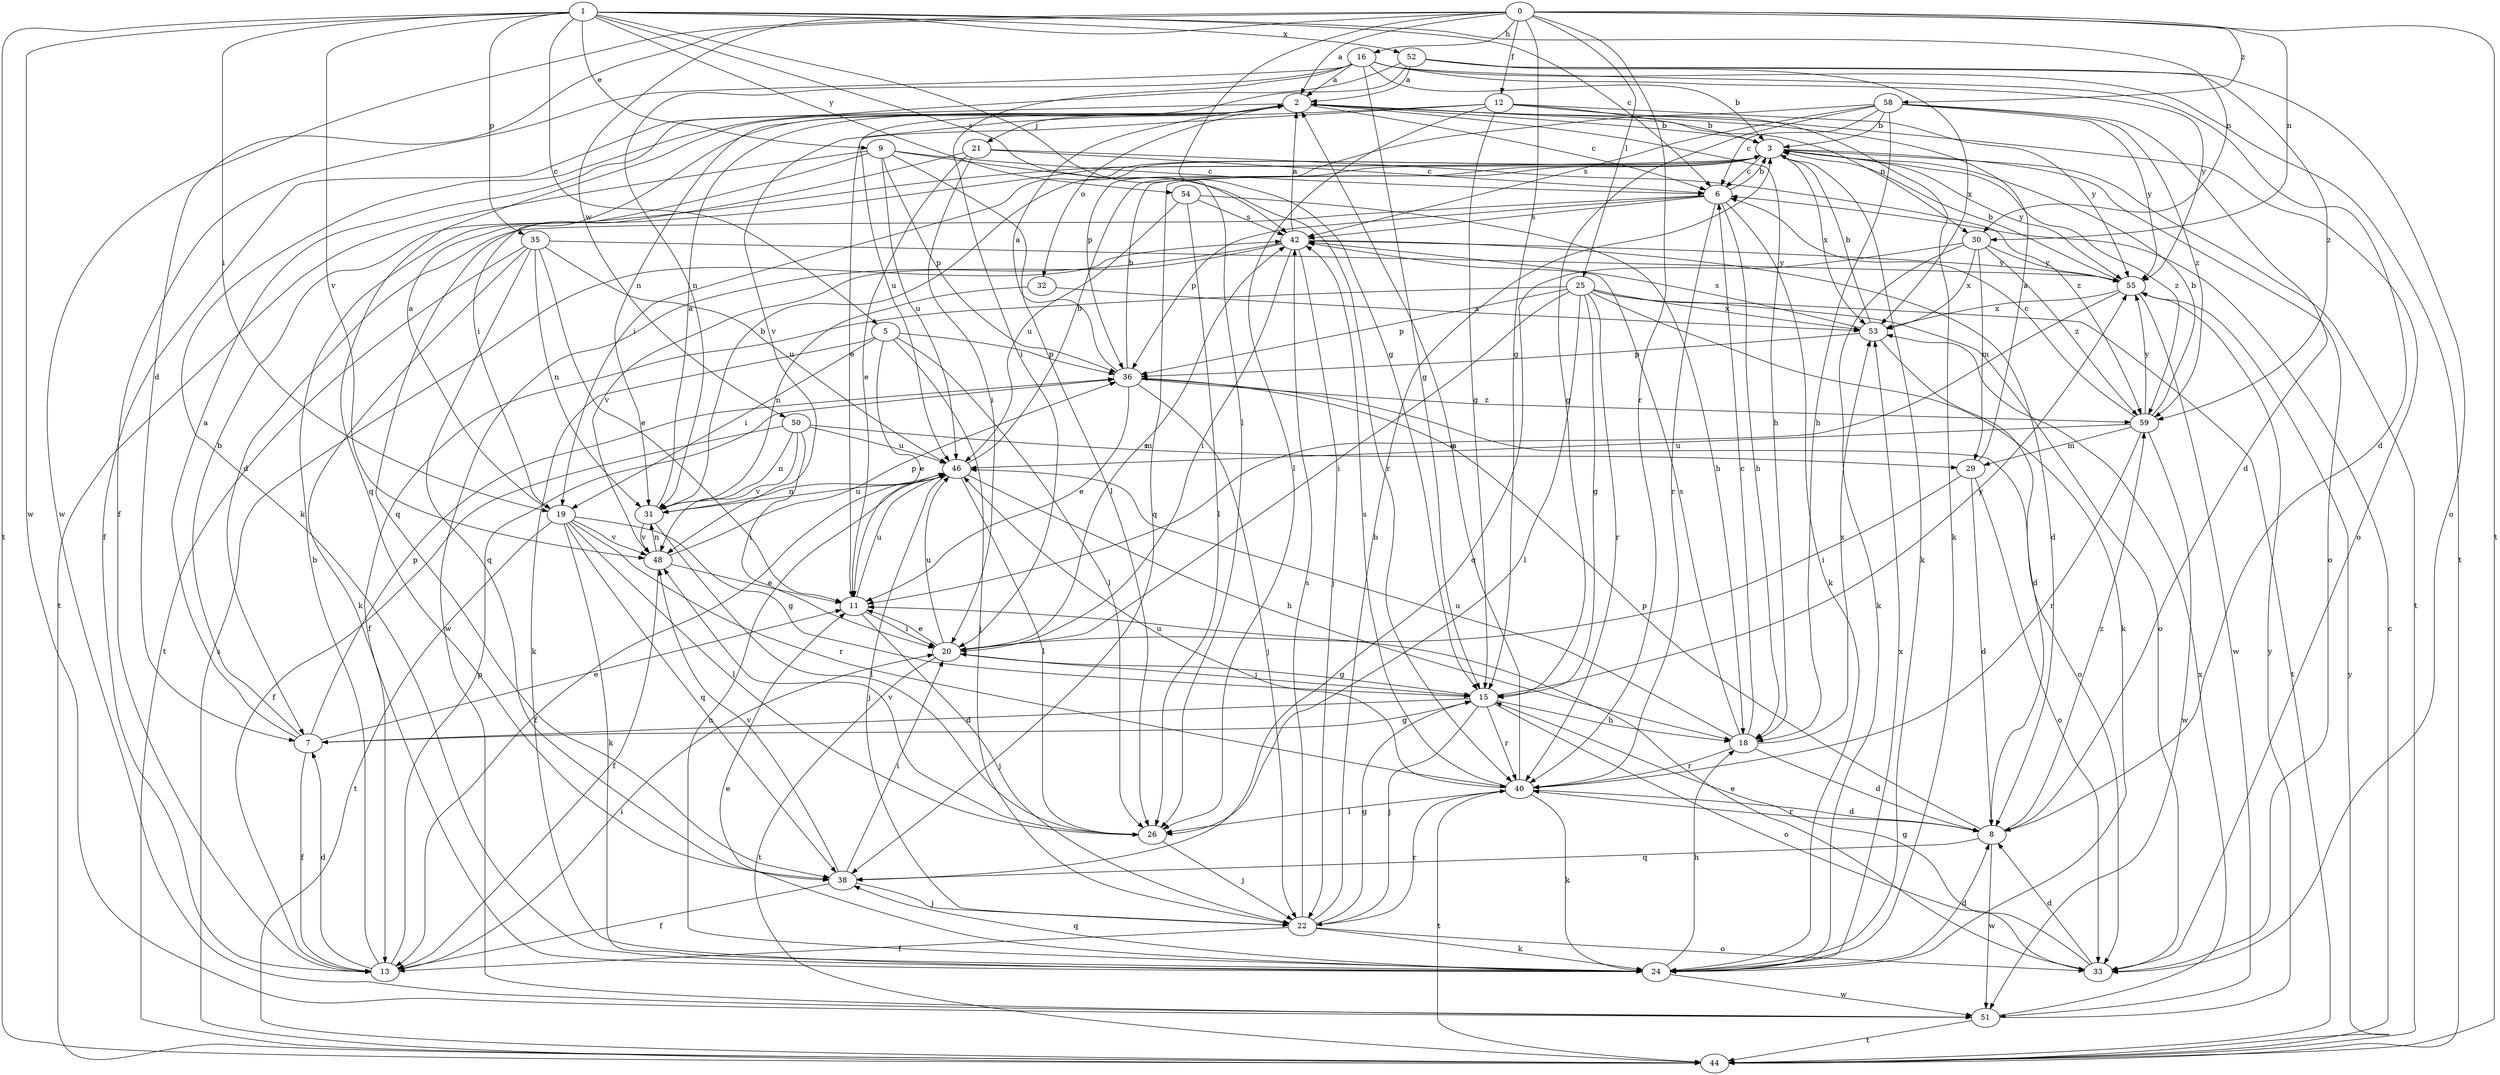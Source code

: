 strict digraph  {
0;
1;
2;
3;
5;
6;
7;
8;
9;
11;
12;
13;
15;
16;
18;
19;
20;
21;
22;
24;
25;
26;
29;
30;
31;
32;
33;
35;
36;
38;
40;
42;
44;
46;
48;
50;
51;
52;
53;
54;
55;
58;
59;
0 -> 2  [label=a];
0 -> 7  [label=d];
0 -> 12  [label=f];
0 -> 15  [label=g];
0 -> 16  [label=h];
0 -> 25  [label=l];
0 -> 26  [label=l];
0 -> 30  [label=n];
0 -> 40  [label=r];
0 -> 44  [label=t];
0 -> 50  [label=w];
0 -> 51  [label=w];
0 -> 58  [label=z];
1 -> 5  [label=c];
1 -> 6  [label=c];
1 -> 9  [label=e];
1 -> 15  [label=g];
1 -> 19  [label=i];
1 -> 30  [label=n];
1 -> 35  [label=p];
1 -> 42  [label=s];
1 -> 44  [label=t];
1 -> 48  [label=v];
1 -> 51  [label=w];
1 -> 52  [label=x];
1 -> 54  [label=y];
2 -> 3  [label=b];
2 -> 6  [label=c];
2 -> 13  [label=f];
2 -> 18  [label=h];
2 -> 21  [label=j];
2 -> 30  [label=n];
2 -> 32  [label=o];
2 -> 33  [label=o];
2 -> 38  [label=q];
2 -> 46  [label=u];
3 -> 6  [label=c];
3 -> 19  [label=i];
3 -> 24  [label=k];
3 -> 33  [label=o];
3 -> 38  [label=q];
3 -> 44  [label=t];
3 -> 53  [label=x];
3 -> 55  [label=y];
3 -> 59  [label=z];
5 -> 11  [label=e];
5 -> 19  [label=i];
5 -> 22  [label=j];
5 -> 24  [label=k];
5 -> 26  [label=l];
5 -> 36  [label=p];
6 -> 3  [label=b];
6 -> 7  [label=d];
6 -> 18  [label=h];
6 -> 24  [label=k];
6 -> 36  [label=p];
6 -> 40  [label=r];
6 -> 42  [label=s];
7 -> 2  [label=a];
7 -> 3  [label=b];
7 -> 11  [label=e];
7 -> 13  [label=f];
7 -> 15  [label=g];
7 -> 36  [label=p];
8 -> 36  [label=p];
8 -> 38  [label=q];
8 -> 40  [label=r];
8 -> 51  [label=w];
8 -> 59  [label=z];
9 -> 6  [label=c];
9 -> 19  [label=i];
9 -> 26  [label=l];
9 -> 36  [label=p];
9 -> 40  [label=r];
9 -> 44  [label=t];
9 -> 46  [label=u];
11 -> 20  [label=i];
11 -> 22  [label=j];
11 -> 46  [label=u];
12 -> 3  [label=b];
12 -> 11  [label=e];
12 -> 15  [label=g];
12 -> 24  [label=k];
12 -> 26  [label=l];
12 -> 48  [label=v];
12 -> 55  [label=y];
13 -> 3  [label=b];
13 -> 7  [label=d];
13 -> 20  [label=i];
13 -> 36  [label=p];
15 -> 7  [label=d];
15 -> 18  [label=h];
15 -> 20  [label=i];
15 -> 22  [label=j];
15 -> 33  [label=o];
15 -> 40  [label=r];
15 -> 55  [label=y];
16 -> 2  [label=a];
16 -> 3  [label=b];
16 -> 8  [label=d];
16 -> 13  [label=f];
16 -> 15  [label=g];
16 -> 20  [label=i];
16 -> 31  [label=n];
16 -> 44  [label=t];
16 -> 55  [label=y];
18 -> 6  [label=c];
18 -> 8  [label=d];
18 -> 40  [label=r];
18 -> 42  [label=s];
18 -> 46  [label=u];
18 -> 53  [label=x];
19 -> 2  [label=a];
19 -> 15  [label=g];
19 -> 24  [label=k];
19 -> 26  [label=l];
19 -> 38  [label=q];
19 -> 40  [label=r];
19 -> 44  [label=t];
19 -> 48  [label=v];
20 -> 11  [label=e];
20 -> 15  [label=g];
20 -> 42  [label=s];
20 -> 44  [label=t];
20 -> 46  [label=u];
21 -> 6  [label=c];
21 -> 11  [label=e];
21 -> 20  [label=i];
21 -> 38  [label=q];
21 -> 59  [label=z];
22 -> 3  [label=b];
22 -> 13  [label=f];
22 -> 15  [label=g];
22 -> 24  [label=k];
22 -> 33  [label=o];
22 -> 40  [label=r];
22 -> 42  [label=s];
24 -> 8  [label=d];
24 -> 11  [label=e];
24 -> 18  [label=h];
24 -> 38  [label=q];
24 -> 46  [label=u];
24 -> 51  [label=w];
24 -> 53  [label=x];
25 -> 13  [label=f];
25 -> 15  [label=g];
25 -> 20  [label=i];
25 -> 24  [label=k];
25 -> 26  [label=l];
25 -> 33  [label=o];
25 -> 36  [label=p];
25 -> 40  [label=r];
25 -> 44  [label=t];
25 -> 53  [label=x];
26 -> 22  [label=j];
26 -> 48  [label=v];
29 -> 2  [label=a];
29 -> 8  [label=d];
29 -> 20  [label=i];
29 -> 33  [label=o];
30 -> 24  [label=k];
30 -> 29  [label=m];
30 -> 38  [label=q];
30 -> 53  [label=x];
30 -> 55  [label=y];
30 -> 59  [label=z];
31 -> 2  [label=a];
31 -> 3  [label=b];
31 -> 26  [label=l];
31 -> 46  [label=u];
31 -> 48  [label=v];
32 -> 31  [label=n];
32 -> 53  [label=x];
33 -> 8  [label=d];
33 -> 11  [label=e];
33 -> 15  [label=g];
35 -> 11  [label=e];
35 -> 24  [label=k];
35 -> 31  [label=n];
35 -> 38  [label=q];
35 -> 44  [label=t];
35 -> 46  [label=u];
35 -> 55  [label=y];
36 -> 2  [label=a];
36 -> 3  [label=b];
36 -> 11  [label=e];
36 -> 22  [label=j];
36 -> 33  [label=o];
36 -> 59  [label=z];
38 -> 13  [label=f];
38 -> 20  [label=i];
38 -> 22  [label=j];
38 -> 48  [label=v];
40 -> 2  [label=a];
40 -> 8  [label=d];
40 -> 24  [label=k];
40 -> 26  [label=l];
40 -> 42  [label=s];
40 -> 44  [label=t];
40 -> 46  [label=u];
42 -> 2  [label=a];
42 -> 8  [label=d];
42 -> 20  [label=i];
42 -> 22  [label=j];
42 -> 48  [label=v];
42 -> 51  [label=w];
42 -> 55  [label=y];
44 -> 6  [label=c];
44 -> 42  [label=s];
44 -> 55  [label=y];
46 -> 3  [label=b];
46 -> 13  [label=f];
46 -> 18  [label=h];
46 -> 22  [label=j];
46 -> 26  [label=l];
46 -> 31  [label=n];
48 -> 11  [label=e];
48 -> 13  [label=f];
48 -> 31  [label=n];
48 -> 36  [label=p];
50 -> 13  [label=f];
50 -> 20  [label=i];
50 -> 29  [label=m];
50 -> 31  [label=n];
50 -> 46  [label=u];
50 -> 48  [label=v];
51 -> 44  [label=t];
51 -> 53  [label=x];
51 -> 55  [label=y];
52 -> 2  [label=a];
52 -> 24  [label=k];
52 -> 31  [label=n];
52 -> 33  [label=o];
52 -> 53  [label=x];
52 -> 59  [label=z];
53 -> 3  [label=b];
53 -> 8  [label=d];
53 -> 36  [label=p];
53 -> 42  [label=s];
54 -> 18  [label=h];
54 -> 26  [label=l];
54 -> 42  [label=s];
54 -> 46  [label=u];
55 -> 3  [label=b];
55 -> 11  [label=e];
55 -> 51  [label=w];
55 -> 53  [label=x];
58 -> 3  [label=b];
58 -> 6  [label=c];
58 -> 8  [label=d];
58 -> 15  [label=g];
58 -> 18  [label=h];
58 -> 36  [label=p];
58 -> 42  [label=s];
58 -> 55  [label=y];
58 -> 59  [label=z];
59 -> 3  [label=b];
59 -> 6  [label=c];
59 -> 29  [label=m];
59 -> 40  [label=r];
59 -> 46  [label=u];
59 -> 51  [label=w];
59 -> 55  [label=y];
}
